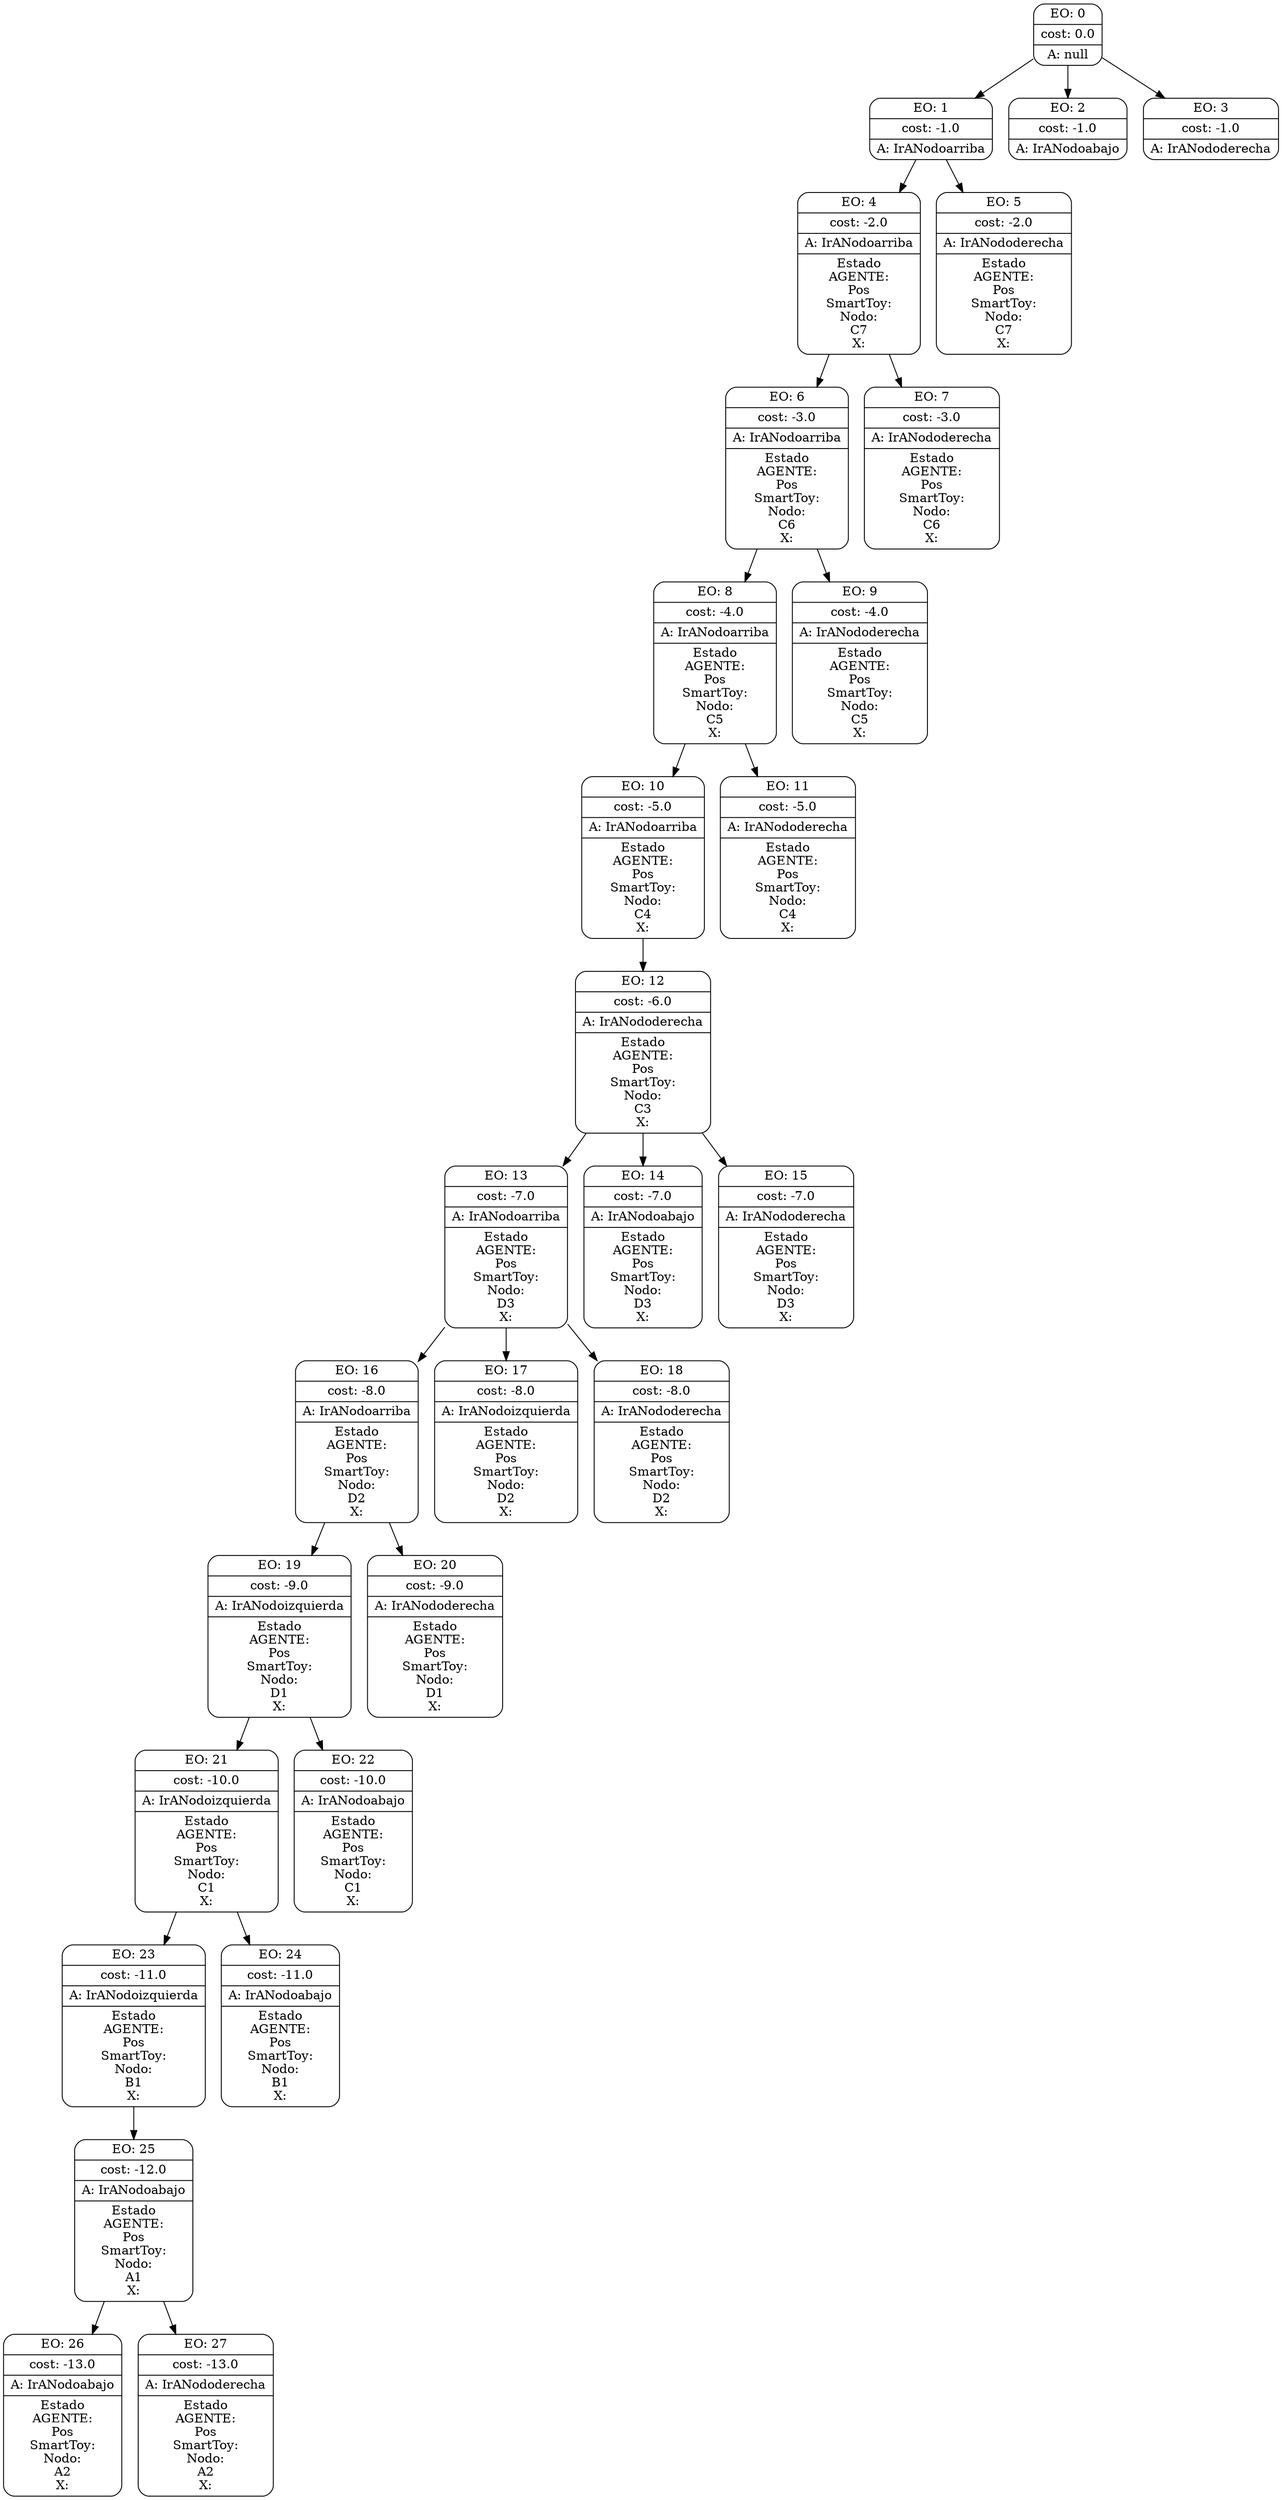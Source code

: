 digraph g {
node [shape = Mrecord];
nodo0[label="{EO: 0|cost: 0.0|A: null}"]
nodo1[label="{EO: 1|cost: -1.0|A: IrANodoarriba
}"]
nodo4[label="{EO: 4|cost: -2.0|A: IrANodoarriba
|Estado\nAGENTE:\n
Pos\nSmartToy:\nNodo:\nC7\nX:\n

}"]
nodo6[label="{EO: 6|cost: -3.0|A: IrANodoarriba
|Estado\nAGENTE:\n
Pos\nSmartToy:\nNodo:\nC6\nX:\n

}"]
nodo8[label="{EO: 8|cost: -4.0|A: IrANodoarriba
|Estado\nAGENTE:\n
Pos\nSmartToy:\nNodo:\nC5\nX:\n

}"]
nodo10[label="{EO: 10|cost: -5.0|A: IrANodoarriba
|Estado\nAGENTE:\n
Pos\nSmartToy:\nNodo:\nC4\nX:\n

}"]
nodo12[label="{EO: 12|cost: -6.0|A: IrANododerecha
|Estado\nAGENTE:\n
Pos\nSmartToy:\nNodo:\nC3\nX:\n

}"]
nodo13[label="{EO: 13|cost: -7.0|A: IrANodoarriba
|Estado\nAGENTE:\n
Pos\nSmartToy:\nNodo:\nD3\nX:\n

}"]
nodo16[label="{EO: 16|cost: -8.0|A: IrANodoarriba
|Estado\nAGENTE:\n
Pos\nSmartToy:\nNodo:\nD2\nX:\n

}"]
nodo19[label="{EO: 19|cost: -9.0|A: IrANodoizquierda
|Estado\nAGENTE:\n
Pos\nSmartToy:\nNodo:\nD1\nX:\n

}"]
nodo21[label="{EO: 21|cost: -10.0|A: IrANodoizquierda
|Estado\nAGENTE:\n
Pos\nSmartToy:\nNodo:\nC1\nX:\n

}"]
nodo23[label="{EO: 23|cost: -11.0|A: IrANodoizquierda
|Estado\nAGENTE:\n
Pos\nSmartToy:\nNodo:\nB1\nX:\n

}"]
nodo25[label="{EO: 25|cost: -12.0|A: IrANodoabajo
|Estado\nAGENTE:\n
Pos\nSmartToy:\nNodo:\nA1\nX:\n

}"]
nodo26[label="{EO: 26|cost: -13.0|A: IrANodoabajo
|Estado\nAGENTE:\n
Pos\nSmartToy:\nNodo:\nA2\nX:\n

}"]

nodo25 -> nodo26;
nodo27[label="{EO: 27|cost: -13.0|A: IrANododerecha
|Estado\nAGENTE:\n
Pos\nSmartToy:\nNodo:\nA2\nX:\n

}"]

nodo25 -> nodo27;

nodo23 -> nodo25;

nodo21 -> nodo23;
nodo24[label="{EO: 24|cost: -11.0|A: IrANodoabajo
|Estado\nAGENTE:\n
Pos\nSmartToy:\nNodo:\nB1\nX:\n

}"]

nodo21 -> nodo24;

nodo19 -> nodo21;
nodo22[label="{EO: 22|cost: -10.0|A: IrANodoabajo
|Estado\nAGENTE:\n
Pos\nSmartToy:\nNodo:\nC1\nX:\n

}"]

nodo19 -> nodo22;

nodo16 -> nodo19;
nodo20[label="{EO: 20|cost: -9.0|A: IrANododerecha
|Estado\nAGENTE:\n
Pos\nSmartToy:\nNodo:\nD1\nX:\n

}"]

nodo16 -> nodo20;

nodo13 -> nodo16;
nodo17[label="{EO: 17|cost: -8.0|A: IrANodoizquierda
|Estado\nAGENTE:\n
Pos\nSmartToy:\nNodo:\nD2\nX:\n

}"]

nodo13 -> nodo17;
nodo18[label="{EO: 18|cost: -8.0|A: IrANododerecha
|Estado\nAGENTE:\n
Pos\nSmartToy:\nNodo:\nD2\nX:\n

}"]

nodo13 -> nodo18;

nodo12 -> nodo13;
nodo14[label="{EO: 14|cost: -7.0|A: IrANodoabajo
|Estado\nAGENTE:\n
Pos\nSmartToy:\nNodo:\nD3\nX:\n

}"]

nodo12 -> nodo14;
nodo15[label="{EO: 15|cost: -7.0|A: IrANododerecha
|Estado\nAGENTE:\n
Pos\nSmartToy:\nNodo:\nD3\nX:\n

}"]

nodo12 -> nodo15;

nodo10 -> nodo12;

nodo8 -> nodo10;
nodo11[label="{EO: 11|cost: -5.0|A: IrANododerecha
|Estado\nAGENTE:\n
Pos\nSmartToy:\nNodo:\nC4\nX:\n

}"]

nodo8 -> nodo11;

nodo6 -> nodo8;
nodo9[label="{EO: 9|cost: -4.0|A: IrANododerecha
|Estado\nAGENTE:\n
Pos\nSmartToy:\nNodo:\nC5\nX:\n

}"]

nodo6 -> nodo9;

nodo4 -> nodo6;
nodo7[label="{EO: 7|cost: -3.0|A: IrANododerecha
|Estado\nAGENTE:\n
Pos\nSmartToy:\nNodo:\nC6\nX:\n

}"]

nodo4 -> nodo7;

nodo1 -> nodo4;
nodo5[label="{EO: 5|cost: -2.0|A: IrANododerecha
|Estado\nAGENTE:\n
Pos\nSmartToy:\nNodo:\nC7\nX:\n

}"]

nodo1 -> nodo5;

nodo0 -> nodo1;
nodo2[label="{EO: 2|cost: -1.0|A: IrANodoabajo
}"]

nodo0 -> nodo2;
nodo3[label="{EO: 3|cost: -1.0|A: IrANododerecha
}"]

nodo0 -> nodo3;


}